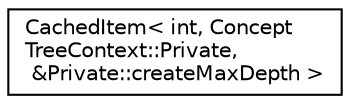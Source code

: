digraph "Graphical Class Hierarchy"
{
 // LATEX_PDF_SIZE
  edge [fontname="Helvetica",fontsize="10",labelfontname="Helvetica",labelfontsize="10"];
  node [fontname="Helvetica",fontsize="10",shape=record];
  rankdir="LR";
  Node0 [label="CachedItem\< int, Concept\lTreeContext::Private,\l &Private::createMaxDepth \>",height=0.2,width=0.4,color="black", fillcolor="white", style="filled",URL="$classCachedItem.html",tooltip=" "];
}
